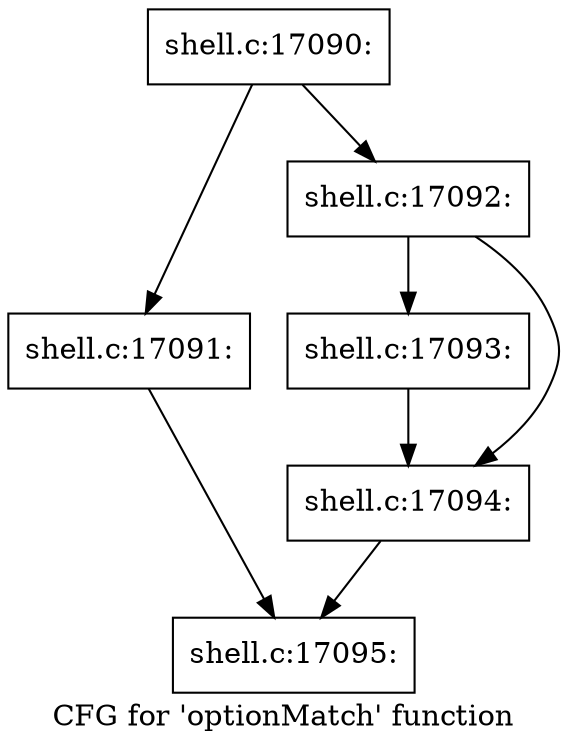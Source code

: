 digraph "CFG for 'optionMatch' function" {
	label="CFG for 'optionMatch' function";

	Node0x5602771e2dd0 [shape=record,label="{shell.c:17090:}"];
	Node0x5602771e2dd0 -> Node0x5602771f5a50;
	Node0x5602771e2dd0 -> Node0x5602771f5dd0;
	Node0x5602771f5a50 [shape=record,label="{shell.c:17091:}"];
	Node0x5602771f5a50 -> Node0x5602771eb050;
	Node0x5602771f5dd0 [shape=record,label="{shell.c:17092:}"];
	Node0x5602771f5dd0 -> Node0x5602771f6c00;
	Node0x5602771f5dd0 -> Node0x5602771f6c50;
	Node0x5602771f6c00 [shape=record,label="{shell.c:17093:}"];
	Node0x5602771f6c00 -> Node0x5602771f6c50;
	Node0x5602771f6c50 [shape=record,label="{shell.c:17094:}"];
	Node0x5602771f6c50 -> Node0x5602771eb050;
	Node0x5602771eb050 [shape=record,label="{shell.c:17095:}"];
}
